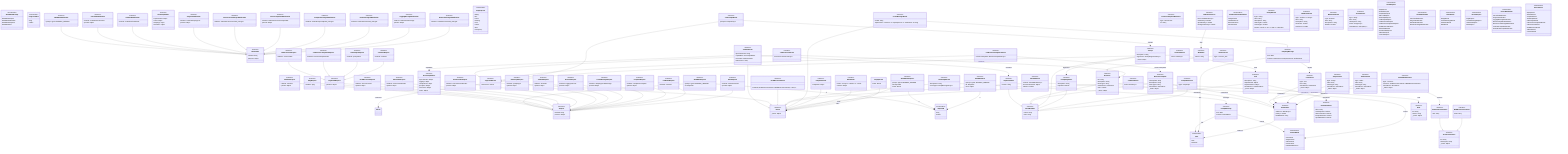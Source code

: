 classDiagram
  %% Legend
  %% --|> : Inheritance (extends)
  %% ..|> : Implementation (implements)
  %% --* : Composition (has/contains)
  %% -- : Association

  class JSONRPCMessage {
    <<enumeration>>
    JSONRPCRequest
    JSONRPCNotification
    JSONRPCResponse
    JSONRPCError
  }

  class ProgressToken {
    <<enumeration>>
    string
    number
  }

  class Cursor {
  }

  class Request {
    <<interface>>
    +method: string
    -params?: Object
  }

  class Notification {
    <<interface>>
    +method: string
    -params?: Object
  }

  class Result {
    <<interface>>
    -_meta?: Object
  }

  class RequestId {
    <<enumeration>>
    string
    number
  }

  class JSONRPCRequest {
    <<interface>>
    +jsonrpc: typeof JSONRPC_VERSION
    +id: RequestId
  }

  class JSONRPCNotification {
    <<interface>>
    +jsonrpc: typeof JSONRPC_VERSION
  }

  class JSONRPCResponse {
    <<interface>>
    +jsonrpc: typeof JSONRPC_VERSION
    +id: RequestId
    +result: Result
  }

  class JSONRPCError {
    <<interface>>
    +jsonrpc: typeof JSONRPC_VERSION
    +id: RequestId
    +error: Object
  }

  class EmptyResult {
    +value: Result
  }

  class CancelledNotification {
    <<interface>>
    +method: "notifications/cancelled"
    +params: Object
  }

  class InitializeRequest {
    <<interface>>
    +method: "initialize"
    +params: Object
  }

  class InitializeResult {
    <<interface>>
    +protocolVersion: string
    +capabilities: ServerCapabilities
    +serverInfo: Implementation
    -instructions?: string
  }

  class InitializedNotification {
    <<interface>>
    +method: "notifications/initialized"
  }

  class ClientCapabilities {
    <<interface>>
    -experimental?: Object
    -roots?: Object
    -sampling?: object
    -elicitation?: object
  }

  class ServerCapabilities {
    <<interface>>
    -experimental?: Object
    -logging?: object
    -completions?: object
    -prompts?: Object
    -resources?: Object
    -tools?: Object
  }

  class BaseMetadata {
    <<interface>>
    +name: string
    -title?: string
  }

  class Implementation {
    <<interface>>
    +version: string
  }

  class PingRequest {
    <<interface>>
    +method: "ping"
  }

  class ProgressNotification {
    <<interface>>
    +method: "notifications/progress"
    +params: Object
  }

  class PaginatedRequest {
    <<interface>>
    -params?: Object
  }

  class PaginatedResult {
    <<interface>>
    -nextCursor?: Cursor
  }

  class ListResourcesRequest {
    <<interface>>
    +method: "resources/list"
  }

  class ListResourcesResult {
    <<interface>>
    +resources: ResourceArray~~
  }

  class ListResourceTemplatesRequest {
    <<interface>>
    +method: "resources/templates/list"
  }

  class ListResourceTemplatesResult {
    <<interface>>
    +resourceTemplates: ResourceTemplateArray~~
  }

  class ReadResourceRequest {
    <<interface>>
    +method: "resources/read"
    +params: Object
  }

  class ReadResourceResult {
    <<interface>>
    +contents: (TextResourceContents or BlobResourceContents)Array~~
  }

  class ResourceListChangedNotification {
    <<interface>>
    +method: "notifications/resources/list_changed"
  }

  class SubscribeRequest {
    <<interface>>
    +method: "resources/subscribe"
    +params: Object
  }

  class UnsubscribeRequest {
    <<interface>>
    +method: "resources/unsubscribe"
    +params: Object
  }

  class ResourceUpdatedNotification {
    <<interface>>
    +method: "notifications/resources/updated"
    +params: Object
  }

  class Resource {
    <<interface>>
    +uri: string
    -description?: string
    -mimeType?: string
    -annotations?: Annotations
    -size?: number
    -_meta?: Object
  }

  class ResourceTemplate {
    <<interface>>
    +uriTemplate: string
    -description?: string
    -mimeType?: string
    -annotations?: Annotations
    -_meta?: Object
  }

  class ResourceContents {
    <<interface>>
    +uri: string
    -mimeType?: string
    -_meta?: Object
  }

  class TextResourceContents {
    <<interface>>
    +text: string
  }

  class BlobResourceContents {
    <<interface>>
    +blob: string
  }

  class ListPromptsRequest {
    <<interface>>
    +method: "prompts/list"
  }

  class ListPromptsResult {
    <<interface>>
    +prompts: PromptArray~~
  }

  class GetPromptRequest {
    <<interface>>
    +method: "prompts/get"
    +params: Object
  }

  class GetPromptResult {
    <<interface>>
    -description?: string
    +messages: PromptMessageArray~~
  }

  class Prompt {
    <<interface>>
    -description?: string
    -arguments?: PromptArgumentArray~~
    -_meta?: Object
  }

  class PromptArgument {
    <<interface>>
    -description?: string
    -required?: boolean
  }

  class Role {
    <<enumeration>>
    "user"
    "assistant"
  }

  class PromptMessage {
    <<interface>>
    +role: Role
    +content: ContentBlock
  }

  class ResourceLink {
    <<interface>>
    +type: "resource_link"
  }

  class EmbeddedResource {
    <<interface>>
    +type: "resource"
    +resource: TextResourceContents or BlobResourceContents
    -annotations?: Annotations
    -_meta?: Object
  }

  class PromptListChangedNotification {
    <<interface>>
    +method: "notifications/prompts/list_changed"
  }

  class ListToolsRequest {
    <<interface>>
    +method: "tools/list"
  }

  class ListToolsResult {
    <<interface>>
    +tools: ToolArray~~
  }

  class CallToolResult {
    <<interface>>
    +content: ContentBlockArray~~
    -structuredContent?: Object
    -isError?: boolean
  }

  class CallToolRequest {
    <<interface>>
    +method: "tools/call"
    +params: Object
  }

  class ToolListChangedNotification {
    <<interface>>
    +method: "notifications/tools/list_changed"
  }

  class ToolAnnotations {
    <<interface>>
    -title?: string
    -readOnlyHint?: boolean
    -destructiveHint?: boolean
    -idempotentHint?: boolean
    -openWorldHint?: boolean
  }

  class Tool {
    <<interface>>
    -description?: string
    +inputSchema: Object
    -outputSchema?: Object
    -annotations?: ToolAnnotations
    -_meta?: Object
  }

  class SetLevelRequest {
    <<interface>>
    +method: "logging/setLevel"
    +params: Object
  }

  class LoggingMessageNotification {
    <<interface>>
    +method: "notifications/message"
    +params: Object
  }

  class LoggingLevel {
    <<enumeration>>
    "debug"
    "info"
    "notice"
    "warning"
    "error"
    "critical"
    "alert"
    "emergency"
  }

  class CreateMessageRequest {
    <<interface>>
    +method: "sampling/createMessage"
    +params: Object
  }

  class CreateMessageResult {
    <<interface>>
    +model: string
    -stopReason?: "endTurn" or "stopSequence" or "maxTokens" or string
  }

  class SamplingMessage {
    <<interface>>
    +role: Role
    +content: TextContent or ImageContent or AudioContent
  }

  class Annotations {
    <<interface>>
    -audience?: RoleArray~~
    -priority?: number
    -lastModified?: string
  }

  class ContentBlock {
    <<enumeration>>
    TextContent
    ImageContent
    AudioContent
    ResourceLink
    EmbeddedResource
  }

  class TextContent {
    <<interface>>
    +type: "text"
    +text: string
    -annotations?: Annotations
    -_meta?: Object
  }

  class ImageContent {
    <<interface>>
    +type: "image"
    +data: string
    +mimeType: string
    -annotations?: Annotations
    -_meta?: Object
  }

  class AudioContent {
    <<interface>>
    +type: "audio"
    +data: string
    +mimeType: string
    -annotations?: Annotations
    -_meta?: Object
  }

  class ModelPreferences {
    <<interface>>
    -hints?: ModelHintArray~~
    -costPriority?: number
    -speedPriority?: number
    -intelligencePriority?: number
  }

  class ModelHint {
    <<interface>>
    -name?: string
  }

  class CompleteRequest {
    <<interface>>
    +method: "completion/complete"
    +params: Object
  }

  class CompleteResult {
    <<interface>>
    +completion: Object
  }

  class ResourceTemplateReference {
    <<interface>>
    +type: "ref/resource"
    +uri: string
  }

  class PromptReference {
    <<interface>>
    +type: "ref/prompt"
  }

  class ListRootsRequest {
    <<interface>>
    +method: "roots/list"
  }

  class ListRootsResult {
    <<interface>>
    +roots: RootArray~~
  }

  class Root {
    <<interface>>
    +uri: string
    -name?: string
    -_meta?: Object
  }

  class RootsListChangedNotification {
    <<interface>>
    +method: "notifications/roots/list_changed"
  }

  class ElicitRequest {
    <<interface>>
    +method: "elicitation/create"
    +params: Object
  }

  class PrimitiveSchemaDefinition {
    <<enumeration>>
    StringSchema
    NumberSchema
    BooleanSchema
    EnumSchema
  }

  class StringSchema {
    <<interface>>
    +type: "string"
    -title?: string
    -description?: string
    -minLength?: number
    -maxLength?: number
    -format?: "email" or "uri" or "date" or "date-time"
  }

  class NumberSchema {
    <<interface>>
    +type: "number" or "integer"
    -title?: string
    -description?: string
    -minimum?: number
    -maximum?: number
  }

  class BooleanSchema {
    <<interface>>
    +type: "boolean"
    -title?: string
    -description?: string
    -default?: boolean
  }

  class EnumSchema {
    <<interface>>
    +type: "string"
    -title?: string
    -description?: string
    +enum: stringArray~~
    -enumNames?: stringArray~~
  }

  class ElicitResult {
    <<interface>>
    +action: "accept" or "decline" or "cancel"
    -content?: Object
  }

  class ClientRequest {
    <<enumeration>>
    PingRequest
    InitializeRequest
    CompleteRequest
    SetLevelRequest
    GetPromptRequest
    ListPromptsRequest
    ListResourcesRequest
    ListResourceTemplatesRequest
    ReadResourceRequest
    SubscribeRequest
    UnsubscribeRequest
    CallToolRequest
    ListToolsRequest
  }

  class ClientNotification {
    <<enumeration>>
    CancelledNotification
    ProgressNotification
    InitializedNotification
    RootsListChangedNotification
  }

  class ClientResult {
    <<enumeration>>
    EmptyResult
    CreateMessageResult
    ListRootsResult
    ElicitResult
  }

  class ServerRequest {
    <<enumeration>>
    PingRequest
    CreateMessageRequest
    ListRootsRequest
    ElicitRequest
  }

  class ServerNotification {
    <<enumeration>>
    CancelledNotification
    ProgressNotification
    LoggingMessageNotification
    ResourceUpdatedNotification
    ResourceListChangedNotification
    ToolListChangedNotification
    PromptListChangedNotification
  }

  class ServerResult {
    <<enumeration>>
    EmptyResult
    InitializeResult
    CompleteResult
    GetPromptResult
    ListPromptsResult
    ListResourceTemplatesResult
    ListResourcesResult
    ReadResourceResult
    CallToolResult
    ListToolsResult
  }

  JSONRPCRequest --|> Request
  JSONRPCNotification --|> Notification
  CancelledNotification --|> Notification
  InitializeRequest --|> Request
  InitializeResult --|> Result
  InitializedNotification --|> Notification
  Implementation --|> BaseMetadata
  PingRequest --|> Request
  ProgressNotification --|> Notification
  PaginatedRequest --|> Request
  PaginatedResult --|> Result
  ListResourcesRequest --|> PaginatedRequest
  ListResourcesResult --|> PaginatedResult
  ListResourceTemplatesRequest --|> PaginatedRequest
  ListResourceTemplatesResult --|> PaginatedResult
  ReadResourceRequest --|> Request
  ReadResourceResult --|> Result
  ResourceListChangedNotification --|> Notification
  SubscribeRequest --|> Request
  UnsubscribeRequest --|> Request
  ResourceUpdatedNotification --|> Notification
  Resource --|> BaseMetadata
  ResourceTemplate --|> BaseMetadata
  TextResourceContents --|> ResourceContents
  BlobResourceContents --|> ResourceContents
  ListPromptsRequest --|> PaginatedRequest
  ListPromptsResult --|> PaginatedResult
  GetPromptRequest --|> Request
  GetPromptResult --|> Result
  Prompt --|> BaseMetadata
  PromptArgument --|> BaseMetadata
  ResourceLink --|> Resource
  PromptListChangedNotification --|> Notification
  ListToolsRequest --|> PaginatedRequest
  ListToolsResult --|> PaginatedResult
  CallToolResult --|> Result
  CallToolRequest --|> Request
  ToolListChangedNotification --|> Notification
  Tool --|> BaseMetadata
  SetLevelRequest --|> Request
  LoggingMessageNotification --|> Notification
  CreateMessageRequest --|> Request
  CreateMessageResult --|> Result
  CreateMessageResult --|> SamplingMessage
  CompleteRequest --|> Request
  CompleteResult --|> Result
  PromptReference --|> BaseMetadata
  ListRootsRequest --|> Request
  ListRootsResult --|> Result
  RootsListChangedNotification --|> Notification
  ElicitRequest --|> Request
  ElicitResult --|> Result
  JSONRPCRequest --* RequestId : id
  JSONRPCResponse --* RequestId : id
  JSONRPCResponse --* Result : result
  JSONRPCError --* RequestId : id
  EmptyResult --* Result : value
  InitializeResult --* ServerCapabilities : capabilities
  InitializeResult --* Implementation : serverInfo
  PaginatedResult --* Cursor : nextCursor
  ListResourcesResult --* Resource : resources
  ListResourceTemplatesResult --* ResourceTemplate : resourceTemplates
  Resource --* Annotations : annotations
  ResourceTemplate --* Annotations : annotations
  ListPromptsResult --* Prompt : prompts
  GetPromptResult --* PromptMessage : messages
  Prompt --* PromptArgument : arguments
  PromptMessage --* Role : role
  PromptMessage --* ContentBlock : content
  EmbeddedResource --* TextResourceContents : resource
  EmbeddedResource --* Annotations : annotations
  ListToolsResult --* Tool : tools
  CallToolResult --* ContentBlock : content
  Tool --* ToolAnnotations : annotations
  SamplingMessage --* Role : role
  SamplingMessage --* TextContent : content
  Annotations --* Role : audience
  TextContent --* Annotations : annotations
  ImageContent --* Annotations : annotations
  AudioContent --* Annotations : annotations
  ModelPreferences --* ModelHint : hints
  ListRootsResult --* Root : roots